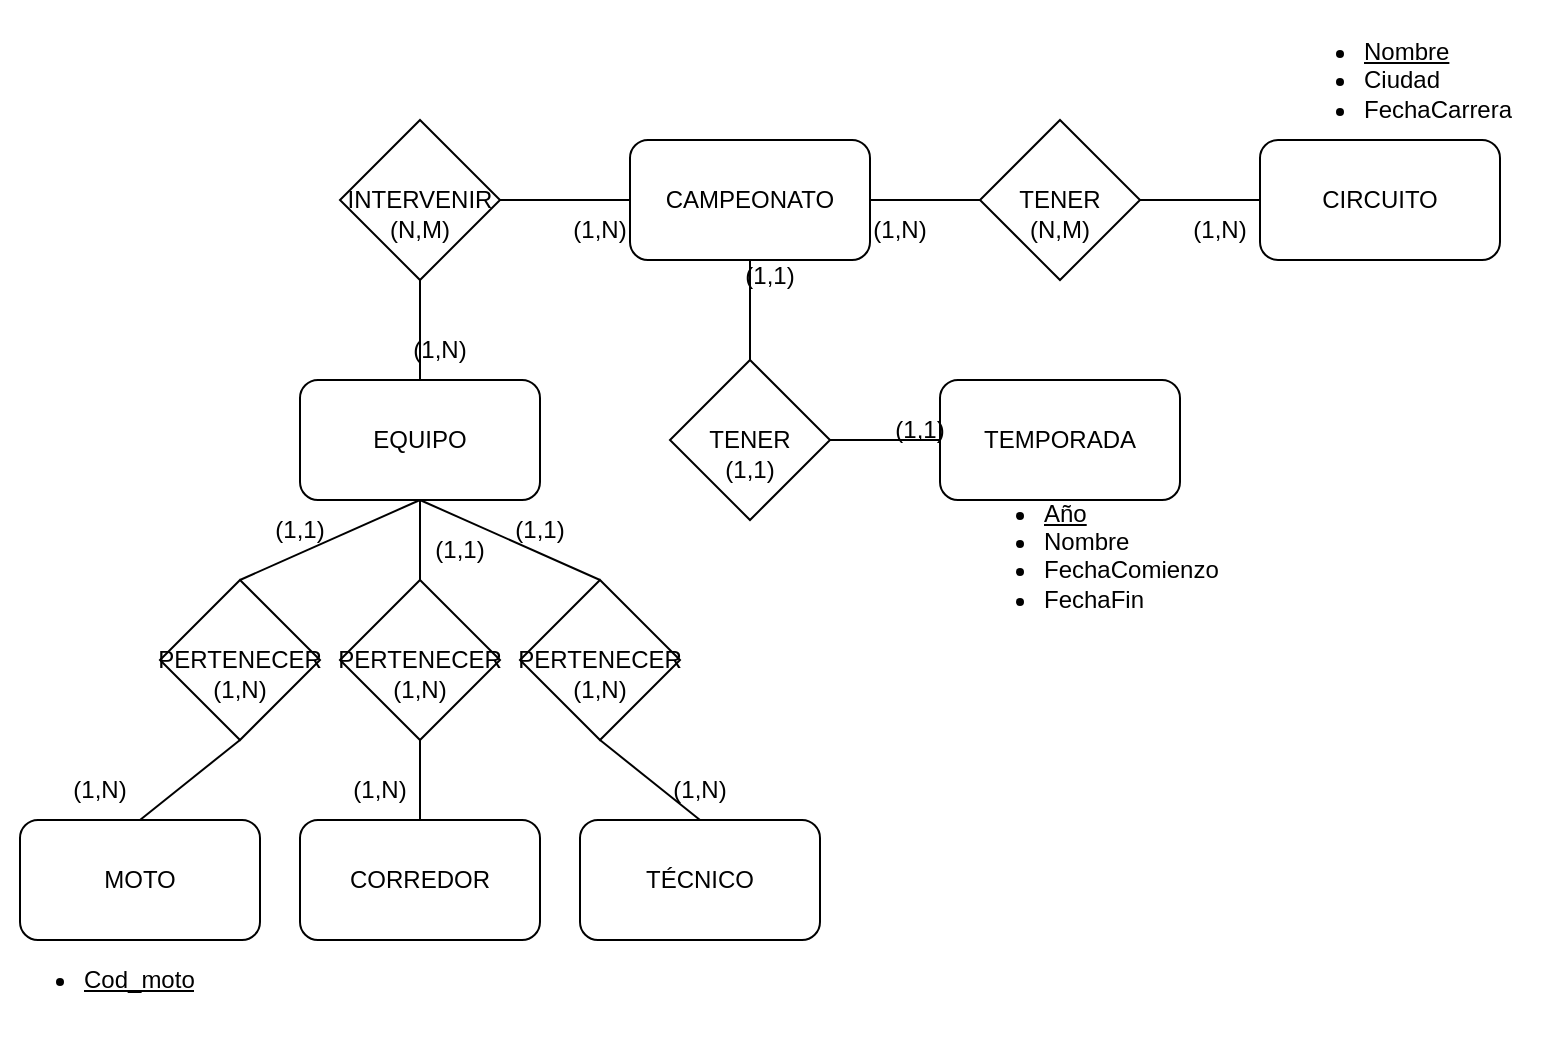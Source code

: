 <mxfile version="24.7.16">
  <diagram id="R2lEEEUBdFMjLlhIrx00" name="Page-1">
    <mxGraphModel dx="989" dy="514" grid="1" gridSize="10" guides="1" tooltips="1" connect="1" arrows="1" fold="1" page="1" pageScale="1" pageWidth="850" pageHeight="1100" math="0" shadow="0" extFonts="Permanent Marker^https://fonts.googleapis.com/css?family=Permanent+Marker">
      <root>
        <mxCell id="0" />
        <mxCell id="1" parent="0" />
        <mxCell id="DGnR2dv2Iqxk1ab3YKql-1" value="CAMPEONATO" style="rounded=1;whiteSpace=wrap;html=1;" parent="1" vertex="1">
          <mxGeometry x="365" y="110" width="120" height="60" as="geometry" />
        </mxCell>
        <mxCell id="DGnR2dv2Iqxk1ab3YKql-2" value="CIRCUITO" style="rounded=1;whiteSpace=wrap;html=1;" parent="1" vertex="1">
          <mxGeometry x="680" y="110" width="120" height="60" as="geometry" />
        </mxCell>
        <mxCell id="DGnR2dv2Iqxk1ab3YKql-3" value="EQUIPO" style="rounded=1;whiteSpace=wrap;html=1;" parent="1" vertex="1">
          <mxGeometry x="200" y="230" width="120" height="60" as="geometry" />
        </mxCell>
        <mxCell id="DGnR2dv2Iqxk1ab3YKql-5" value="INTERVENIR" style="rhombus;whiteSpace=wrap;html=1;" parent="1" vertex="1">
          <mxGeometry x="220" y="100" width="80" height="80" as="geometry" />
        </mxCell>
        <mxCell id="DGnR2dv2Iqxk1ab3YKql-6" value="TENER" style="rhombus;whiteSpace=wrap;html=1;" parent="1" vertex="1">
          <mxGeometry x="540" y="100" width="80" height="80" as="geometry" />
        </mxCell>
        <mxCell id="DGnR2dv2Iqxk1ab3YKql-7" value="TENER" style="rhombus;whiteSpace=wrap;html=1;" parent="1" vertex="1">
          <mxGeometry x="385" y="220" width="80" height="80" as="geometry" />
        </mxCell>
        <mxCell id="DGnR2dv2Iqxk1ab3YKql-8" value="TEMPORADA" style="rounded=1;whiteSpace=wrap;html=1;" parent="1" vertex="1">
          <mxGeometry x="520" y="230" width="120" height="60" as="geometry" />
        </mxCell>
        <mxCell id="DGnR2dv2Iqxk1ab3YKql-10" value="" style="endArrow=none;html=1;rounded=0;entryX=0;entryY=0.5;entryDx=0;entryDy=0;" parent="1" source="DGnR2dv2Iqxk1ab3YKql-5" target="DGnR2dv2Iqxk1ab3YKql-1" edge="1">
          <mxGeometry width="50" height="50" relative="1" as="geometry">
            <mxPoint x="430" y="330" as="sourcePoint" />
            <mxPoint x="480" y="280" as="targetPoint" />
          </mxGeometry>
        </mxCell>
        <mxCell id="DGnR2dv2Iqxk1ab3YKql-11" value="" style="endArrow=none;html=1;rounded=0;entryX=0.5;entryY=1;entryDx=0;entryDy=0;exitX=0.5;exitY=0;exitDx=0;exitDy=0;" parent="1" source="DGnR2dv2Iqxk1ab3YKql-3" target="DGnR2dv2Iqxk1ab3YKql-5" edge="1">
          <mxGeometry width="50" height="50" relative="1" as="geometry">
            <mxPoint x="310" y="150" as="sourcePoint" />
            <mxPoint x="375" y="150" as="targetPoint" />
            <Array as="points" />
          </mxGeometry>
        </mxCell>
        <mxCell id="DGnR2dv2Iqxk1ab3YKql-12" value="" style="endArrow=none;html=1;rounded=0;entryX=1;entryY=0.5;entryDx=0;entryDy=0;exitX=0;exitY=0.5;exitDx=0;exitDy=0;" parent="1" source="DGnR2dv2Iqxk1ab3YKql-6" target="DGnR2dv2Iqxk1ab3YKql-1" edge="1">
          <mxGeometry width="50" height="50" relative="1" as="geometry">
            <mxPoint x="430" y="330" as="sourcePoint" />
            <mxPoint x="480" y="280" as="targetPoint" />
          </mxGeometry>
        </mxCell>
        <mxCell id="DGnR2dv2Iqxk1ab3YKql-13" value="" style="endArrow=none;html=1;rounded=0;entryX=1;entryY=0.5;entryDx=0;entryDy=0;exitX=0;exitY=0.5;exitDx=0;exitDy=0;" parent="1" source="DGnR2dv2Iqxk1ab3YKql-2" target="DGnR2dv2Iqxk1ab3YKql-6" edge="1">
          <mxGeometry width="50" height="50" relative="1" as="geometry">
            <mxPoint x="430" y="330" as="sourcePoint" />
            <mxPoint x="480" y="280" as="targetPoint" />
          </mxGeometry>
        </mxCell>
        <mxCell id="DGnR2dv2Iqxk1ab3YKql-14" value="" style="endArrow=none;html=1;rounded=0;entryX=0.5;entryY=1;entryDx=0;entryDy=0;exitX=0.5;exitY=0;exitDx=0;exitDy=0;" parent="1" source="DGnR2dv2Iqxk1ab3YKql-7" target="DGnR2dv2Iqxk1ab3YKql-1" edge="1">
          <mxGeometry width="50" height="50" relative="1" as="geometry">
            <mxPoint x="430" y="330" as="sourcePoint" />
            <mxPoint x="480" y="280" as="targetPoint" />
          </mxGeometry>
        </mxCell>
        <mxCell id="DGnR2dv2Iqxk1ab3YKql-15" value="" style="endArrow=none;html=1;rounded=0;entryX=1;entryY=0.5;entryDx=0;entryDy=0;exitX=0;exitY=0.5;exitDx=0;exitDy=0;" parent="1" source="DGnR2dv2Iqxk1ab3YKql-8" target="DGnR2dv2Iqxk1ab3YKql-7" edge="1">
          <mxGeometry width="50" height="50" relative="1" as="geometry">
            <mxPoint x="430" y="330" as="sourcePoint" />
            <mxPoint x="480" y="280" as="targetPoint" />
          </mxGeometry>
        </mxCell>
        <mxCell id="DGnR2dv2Iqxk1ab3YKql-16" value="PERTENECER" style="rhombus;whiteSpace=wrap;html=1;" parent="1" vertex="1">
          <mxGeometry x="220" y="330" width="80" height="80" as="geometry" />
        </mxCell>
        <mxCell id="DGnR2dv2Iqxk1ab3YKql-17" value="" style="endArrow=none;html=1;rounded=0;entryX=0.5;entryY=1;entryDx=0;entryDy=0;exitX=0.5;exitY=0;exitDx=0;exitDy=0;" parent="1" source="DGnR2dv2Iqxk1ab3YKql-16" target="DGnR2dv2Iqxk1ab3YKql-3" edge="1">
          <mxGeometry width="50" height="50" relative="1" as="geometry">
            <mxPoint x="270" y="240" as="sourcePoint" />
            <mxPoint x="270" y="190" as="targetPoint" />
            <Array as="points" />
          </mxGeometry>
        </mxCell>
        <mxCell id="DGnR2dv2Iqxk1ab3YKql-18" value="MOTO" style="rounded=1;whiteSpace=wrap;html=1;" parent="1" vertex="1">
          <mxGeometry x="60" y="450" width="120" height="60" as="geometry" />
        </mxCell>
        <mxCell id="DGnR2dv2Iqxk1ab3YKql-19" value="TÉCNICO" style="rounded=1;whiteSpace=wrap;html=1;" parent="1" vertex="1">
          <mxGeometry x="340" y="450" width="120" height="60" as="geometry" />
        </mxCell>
        <mxCell id="DGnR2dv2Iqxk1ab3YKql-20" value="CORREDOR" style="rounded=1;whiteSpace=wrap;html=1;" parent="1" vertex="1">
          <mxGeometry x="200" y="450" width="120" height="60" as="geometry" />
        </mxCell>
        <mxCell id="DGnR2dv2Iqxk1ab3YKql-21" value="" style="endArrow=none;html=1;rounded=0;entryX=0.5;entryY=0;entryDx=0;entryDy=0;exitX=0.5;exitY=1;exitDx=0;exitDy=0;" parent="1" source="DGnR2dv2Iqxk1ab3YKql-30" target="DGnR2dv2Iqxk1ab3YKql-19" edge="1">
          <mxGeometry width="50" height="50" relative="1" as="geometry">
            <mxPoint x="270" y="370" as="sourcePoint" />
            <mxPoint x="270" y="300" as="targetPoint" />
            <Array as="points" />
          </mxGeometry>
        </mxCell>
        <mxCell id="DGnR2dv2Iqxk1ab3YKql-22" value="" style="endArrow=none;html=1;rounded=0;entryX=0.5;entryY=0;entryDx=0;entryDy=0;exitX=0.5;exitY=1;exitDx=0;exitDy=0;" parent="1" source="DGnR2dv2Iqxk1ab3YKql-16" target="DGnR2dv2Iqxk1ab3YKql-20" edge="1">
          <mxGeometry width="50" height="50" relative="1" as="geometry">
            <mxPoint x="310" y="410" as="sourcePoint" />
            <mxPoint x="370" y="410" as="targetPoint" />
            <Array as="points" />
          </mxGeometry>
        </mxCell>
        <mxCell id="DGnR2dv2Iqxk1ab3YKql-23" value="" style="endArrow=none;html=1;rounded=0;exitX=0.5;exitY=0;exitDx=0;exitDy=0;entryX=0.5;entryY=1;entryDx=0;entryDy=0;" parent="1" source="DGnR2dv2Iqxk1ab3YKql-18" target="DGnR2dv2Iqxk1ab3YKql-31" edge="1">
          <mxGeometry width="50" height="50" relative="1" as="geometry">
            <mxPoint x="270" y="450" as="sourcePoint" />
            <mxPoint x="100" y="330" as="targetPoint" />
            <Array as="points" />
          </mxGeometry>
        </mxCell>
        <mxCell id="DGnR2dv2Iqxk1ab3YKql-24" value="(1,N)" style="text;html=1;align=center;verticalAlign=middle;whiteSpace=wrap;rounded=0;" parent="1" vertex="1">
          <mxGeometry x="320" y="140" width="60" height="30" as="geometry" />
        </mxCell>
        <mxCell id="DGnR2dv2Iqxk1ab3YKql-25" value="(1,N)" style="text;html=1;align=center;verticalAlign=middle;whiteSpace=wrap;rounded=0;" parent="1" vertex="1">
          <mxGeometry x="240" y="200" width="60" height="30" as="geometry" />
        </mxCell>
        <mxCell id="DGnR2dv2Iqxk1ab3YKql-26" value="(1,N)" style="text;html=1;align=center;verticalAlign=middle;whiteSpace=wrap;rounded=0;" parent="1" vertex="1">
          <mxGeometry x="630" y="140" width="60" height="30" as="geometry" />
        </mxCell>
        <mxCell id="DGnR2dv2Iqxk1ab3YKql-27" value="(1,N)" style="text;html=1;align=center;verticalAlign=middle;whiteSpace=wrap;rounded=0;" parent="1" vertex="1">
          <mxGeometry x="470" y="140" width="60" height="30" as="geometry" />
        </mxCell>
        <mxCell id="DGnR2dv2Iqxk1ab3YKql-28" value="(1,1)" style="text;html=1;align=center;verticalAlign=middle;whiteSpace=wrap;rounded=0;" parent="1" vertex="1">
          <mxGeometry x="480" y="240" width="60" height="30" as="geometry" />
        </mxCell>
        <mxCell id="DGnR2dv2Iqxk1ab3YKql-29" value="(1,1)&lt;div&gt;&lt;br&gt;&lt;/div&gt;" style="text;html=1;align=center;verticalAlign=middle;whiteSpace=wrap;rounded=0;" parent="1" vertex="1">
          <mxGeometry x="405" y="170" width="60" height="30" as="geometry" />
        </mxCell>
        <mxCell id="DGnR2dv2Iqxk1ab3YKql-30" value="PERTENECER" style="rhombus;whiteSpace=wrap;html=1;" parent="1" vertex="1">
          <mxGeometry x="310" y="330" width="80" height="80" as="geometry" />
        </mxCell>
        <mxCell id="DGnR2dv2Iqxk1ab3YKql-31" value="PERTENECER" style="rhombus;whiteSpace=wrap;html=1;" parent="1" vertex="1">
          <mxGeometry x="130" y="330" width="80" height="80" as="geometry" />
        </mxCell>
        <mxCell id="DGnR2dv2Iqxk1ab3YKql-32" value="" style="endArrow=none;html=1;rounded=0;entryX=0.5;entryY=0;entryDx=0;entryDy=0;" parent="1" target="DGnR2dv2Iqxk1ab3YKql-31" edge="1">
          <mxGeometry width="50" height="50" relative="1" as="geometry">
            <mxPoint x="260" y="290" as="sourcePoint" />
            <mxPoint x="180" y="420" as="targetPoint" />
            <Array as="points" />
          </mxGeometry>
        </mxCell>
        <mxCell id="DGnR2dv2Iqxk1ab3YKql-33" value="" style="endArrow=none;html=1;rounded=0;exitX=0.5;exitY=0;exitDx=0;exitDy=0;" parent="1" source="DGnR2dv2Iqxk1ab3YKql-30" edge="1">
          <mxGeometry width="50" height="50" relative="1" as="geometry">
            <mxPoint x="360" y="420" as="sourcePoint" />
            <mxPoint x="260" y="290" as="targetPoint" />
            <Array as="points" />
          </mxGeometry>
        </mxCell>
        <mxCell id="DGnR2dv2Iqxk1ab3YKql-36" value="(1,1)" style="text;html=1;align=center;verticalAlign=middle;whiteSpace=wrap;rounded=0;" parent="1" vertex="1">
          <mxGeometry x="250" y="300" width="60" height="30" as="geometry" />
        </mxCell>
        <mxCell id="DGnR2dv2Iqxk1ab3YKql-37" value="(1,1)" style="text;html=1;align=center;verticalAlign=middle;whiteSpace=wrap;rounded=0;" parent="1" vertex="1">
          <mxGeometry x="290" y="290" width="60" height="30" as="geometry" />
        </mxCell>
        <mxCell id="DGnR2dv2Iqxk1ab3YKql-38" value="(1,1)" style="text;html=1;align=center;verticalAlign=middle;whiteSpace=wrap;rounded=0;" parent="1" vertex="1">
          <mxGeometry x="170" y="290" width="60" height="30" as="geometry" />
        </mxCell>
        <mxCell id="DGnR2dv2Iqxk1ab3YKql-39" value="(1,N)" style="text;html=1;align=center;verticalAlign=middle;whiteSpace=wrap;rounded=0;" parent="1" vertex="1">
          <mxGeometry x="70" y="420" width="60" height="30" as="geometry" />
        </mxCell>
        <mxCell id="DGnR2dv2Iqxk1ab3YKql-40" value="(1,N)" style="text;html=1;align=center;verticalAlign=middle;whiteSpace=wrap;rounded=0;" parent="1" vertex="1">
          <mxGeometry x="210" y="420" width="60" height="30" as="geometry" />
        </mxCell>
        <mxCell id="DGnR2dv2Iqxk1ab3YKql-41" value="(1,N)" style="text;html=1;align=center;verticalAlign=middle;whiteSpace=wrap;rounded=0;" parent="1" vertex="1">
          <mxGeometry x="370" y="420" width="60" height="30" as="geometry" />
        </mxCell>
        <mxCell id="DGnR2dv2Iqxk1ab3YKql-43" value="&lt;ul&gt;&lt;li&gt;&lt;u&gt;Año&lt;/u&gt;&lt;/li&gt;&lt;li&gt;Nombre&lt;/li&gt;&lt;li&gt;FechaComienzo&lt;/li&gt;&lt;li&gt;FechaFin&lt;/li&gt;&lt;/ul&gt;" style="text;strokeColor=none;fillColor=none;html=1;whiteSpace=wrap;verticalAlign=middle;overflow=hidden;" parent="1" vertex="1">
          <mxGeometry x="530" y="275" width="150" height="80" as="geometry" />
        </mxCell>
        <mxCell id="DGnR2dv2Iqxk1ab3YKql-45" value="&lt;ul&gt;&lt;li&gt;&lt;u&gt;Nombre&lt;/u&gt;&lt;/li&gt;&lt;li&gt;Ciudad&lt;/li&gt;&lt;li&gt;FechaCarrera&lt;/li&gt;&lt;/ul&gt;" style="text;strokeColor=none;fillColor=none;html=1;whiteSpace=wrap;verticalAlign=middle;overflow=hidden;" parent="1" vertex="1">
          <mxGeometry x="690" y="40" width="140" height="80" as="geometry" />
        </mxCell>
        <mxCell id="DGnR2dv2Iqxk1ab3YKql-50" value="&lt;ul&gt;&lt;li&gt;&lt;u&gt;Cod_moto&lt;/u&gt;&lt;/li&gt;&lt;/ul&gt;" style="text;strokeColor=none;fillColor=none;html=1;whiteSpace=wrap;verticalAlign=middle;overflow=hidden;" parent="1" vertex="1">
          <mxGeometry x="50" y="490" width="150" height="80" as="geometry" />
        </mxCell>
        <mxCell id="DGnR2dv2Iqxk1ab3YKql-52" value="(1,N)" style="text;html=1;align=center;verticalAlign=middle;whiteSpace=wrap;rounded=0;" parent="1" vertex="1">
          <mxGeometry x="320" y="370" width="60" height="30" as="geometry" />
        </mxCell>
        <mxCell id="DGnR2dv2Iqxk1ab3YKql-53" value="(1,N)" style="text;html=1;align=center;verticalAlign=middle;whiteSpace=wrap;rounded=0;" parent="1" vertex="1">
          <mxGeometry x="230" y="370" width="60" height="30" as="geometry" />
        </mxCell>
        <mxCell id="DGnR2dv2Iqxk1ab3YKql-54" value="(1,N)" style="text;html=1;align=center;verticalAlign=middle;whiteSpace=wrap;rounded=0;" parent="1" vertex="1">
          <mxGeometry x="140" y="370" width="60" height="30" as="geometry" />
        </mxCell>
        <mxCell id="DGnR2dv2Iqxk1ab3YKql-55" value="(1,1&lt;span style=&quot;background-color: initial;&quot;&gt;)&lt;/span&gt;" style="text;html=1;align=center;verticalAlign=middle;whiteSpace=wrap;rounded=0;" parent="1" vertex="1">
          <mxGeometry x="395" y="260" width="60" height="30" as="geometry" />
        </mxCell>
        <mxCell id="DGnR2dv2Iqxk1ab3YKql-56" value="(N,M)" style="text;html=1;align=center;verticalAlign=middle;whiteSpace=wrap;rounded=0;" parent="1" vertex="1">
          <mxGeometry x="230" y="140" width="60" height="30" as="geometry" />
        </mxCell>
        <mxCell id="DGnR2dv2Iqxk1ab3YKql-57" value="(N,M)" style="text;html=1;align=center;verticalAlign=middle;whiteSpace=wrap;rounded=0;" parent="1" vertex="1">
          <mxGeometry x="550" y="140" width="60" height="30" as="geometry" />
        </mxCell>
      </root>
    </mxGraphModel>
  </diagram>
</mxfile>
